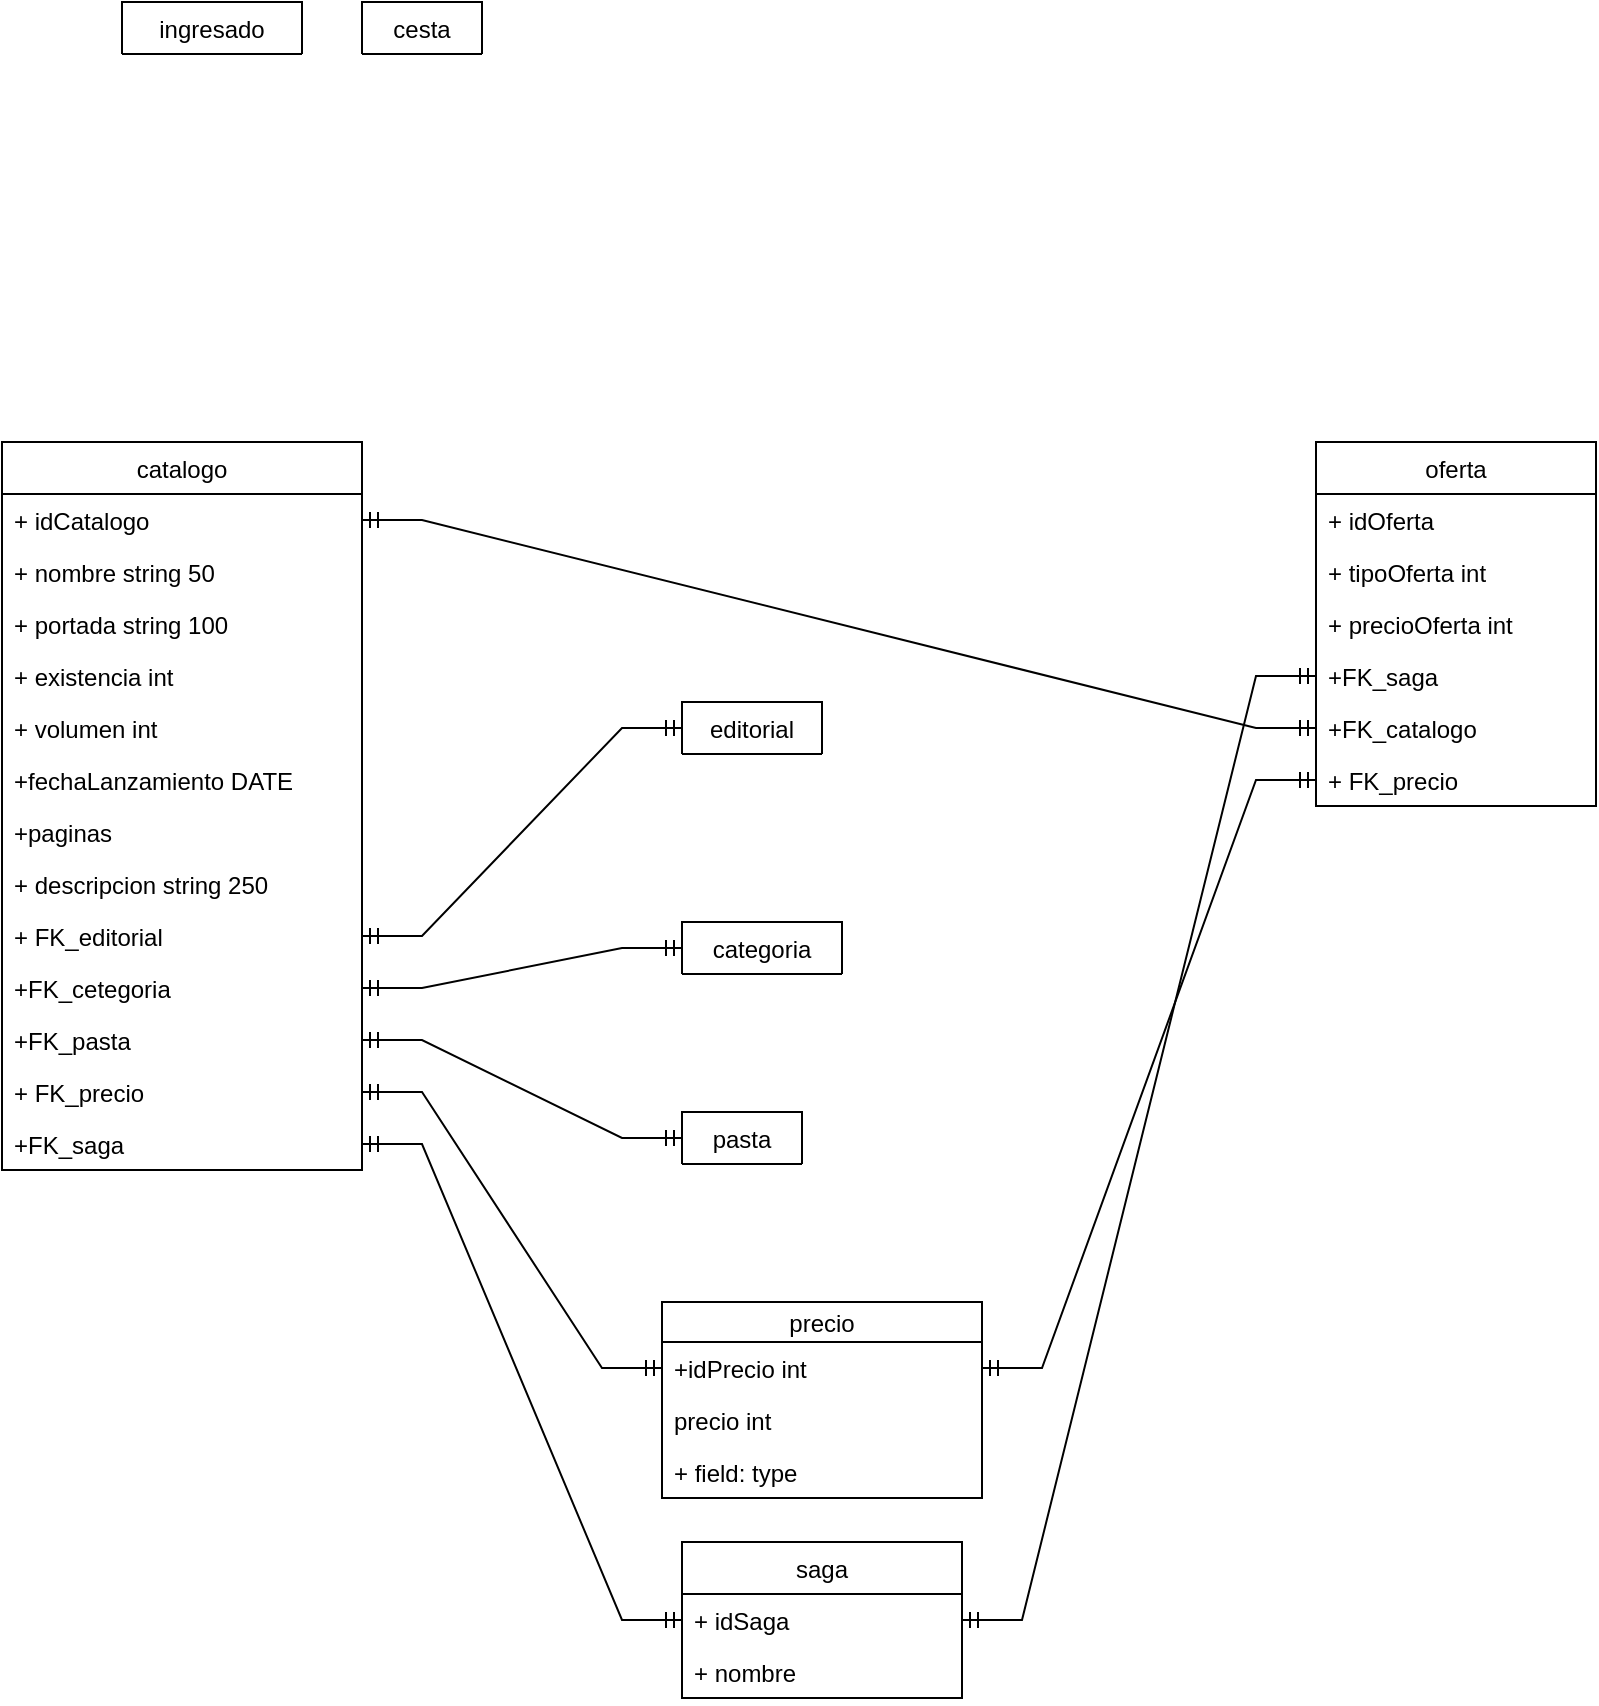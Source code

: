 <mxfile version="16.0.0" type="device"><diagram id="C5RBs43oDa-KdzZeNtuy" name="Page-1"><mxGraphModel dx="1020" dy="1184" grid="1" gridSize="10" guides="1" tooltips="1" connect="1" arrows="1" fold="1" page="1" pageScale="1" pageWidth="827" pageHeight="1169" math="0" shadow="0"><root><mxCell id="WIyWlLk6GJQsqaUBKTNV-0"/><mxCell id="WIyWlLk6GJQsqaUBKTNV-1" parent="WIyWlLk6GJQsqaUBKTNV-0"/><mxCell id="5xjlCGJPCEpD-ldRrUT0-0" value="catalogo" style="swimlane;fontStyle=0;childLayout=stackLayout;horizontal=1;startSize=26;fillColor=none;horizontalStack=0;resizeParent=1;resizeParentMax=0;resizeLast=0;collapsible=1;marginBottom=0;" parent="WIyWlLk6GJQsqaUBKTNV-1" vertex="1"><mxGeometry x="30" y="250" width="180" height="364" as="geometry"/></mxCell><mxCell id="5xjlCGJPCEpD-ldRrUT0-1" value="+ idCatalogo" style="text;strokeColor=none;fillColor=none;align=left;verticalAlign=top;spacingLeft=4;spacingRight=4;overflow=hidden;rotatable=0;points=[[0,0.5],[1,0.5]];portConstraint=eastwest;" parent="5xjlCGJPCEpD-ldRrUT0-0" vertex="1"><mxGeometry y="26" width="180" height="26" as="geometry"/></mxCell><mxCell id="5xjlCGJPCEpD-ldRrUT0-2" value="+ nombre string 50" style="text;strokeColor=none;fillColor=none;align=left;verticalAlign=top;spacingLeft=4;spacingRight=4;overflow=hidden;rotatable=0;points=[[0,0.5],[1,0.5]];portConstraint=eastwest;" parent="5xjlCGJPCEpD-ldRrUT0-0" vertex="1"><mxGeometry y="52" width="180" height="26" as="geometry"/></mxCell><mxCell id="5xjlCGJPCEpD-ldRrUT0-4" value="+ portada string 100" style="text;strokeColor=none;fillColor=none;align=left;verticalAlign=top;spacingLeft=4;spacingRight=4;overflow=hidden;rotatable=0;points=[[0,0.5],[1,0.5]];portConstraint=eastwest;" parent="5xjlCGJPCEpD-ldRrUT0-0" vertex="1"><mxGeometry y="78" width="180" height="26" as="geometry"/></mxCell><mxCell id="5xjlCGJPCEpD-ldRrUT0-19" value="+ existencia int" style="text;strokeColor=none;fillColor=none;align=left;verticalAlign=top;spacingLeft=4;spacingRight=4;overflow=hidden;rotatable=0;points=[[0,0.5],[1,0.5]];portConstraint=eastwest;" parent="5xjlCGJPCEpD-ldRrUT0-0" vertex="1"><mxGeometry y="104" width="180" height="26" as="geometry"/></mxCell><mxCell id="5xjlCGJPCEpD-ldRrUT0-42" value="+ volumen int" style="text;strokeColor=none;fillColor=none;align=left;verticalAlign=top;spacingLeft=4;spacingRight=4;overflow=hidden;rotatable=0;points=[[0,0.5],[1,0.5]];portConstraint=eastwest;" parent="5xjlCGJPCEpD-ldRrUT0-0" vertex="1"><mxGeometry y="130" width="180" height="26" as="geometry"/></mxCell><mxCell id="5xjlCGJPCEpD-ldRrUT0-43" value="+fechaLanzamiento DATE" style="text;strokeColor=none;fillColor=none;align=left;verticalAlign=top;spacingLeft=4;spacingRight=4;overflow=hidden;rotatable=0;points=[[0,0.5],[1,0.5]];portConstraint=eastwest;" parent="5xjlCGJPCEpD-ldRrUT0-0" vertex="1"><mxGeometry y="156" width="180" height="26" as="geometry"/></mxCell><mxCell id="5xjlCGJPCEpD-ldRrUT0-44" value="+paginas" style="text;strokeColor=none;fillColor=none;align=left;verticalAlign=top;spacingLeft=4;spacingRight=4;overflow=hidden;rotatable=0;points=[[0,0.5],[1,0.5]];portConstraint=eastwest;" parent="5xjlCGJPCEpD-ldRrUT0-0" vertex="1"><mxGeometry y="182" width="180" height="26" as="geometry"/></mxCell><mxCell id="5xjlCGJPCEpD-ldRrUT0-20" value="+ descripcion string 250" style="text;strokeColor=none;fillColor=none;align=left;verticalAlign=top;spacingLeft=4;spacingRight=4;overflow=hidden;rotatable=0;points=[[0,0.5],[1,0.5]];portConstraint=eastwest;" parent="5xjlCGJPCEpD-ldRrUT0-0" vertex="1"><mxGeometry y="208" width="180" height="26" as="geometry"/></mxCell><mxCell id="5xjlCGJPCEpD-ldRrUT0-33" value="+ FK_editorial" style="text;strokeColor=none;fillColor=none;align=left;verticalAlign=top;spacingLeft=4;spacingRight=4;overflow=hidden;rotatable=0;points=[[0,0.5],[1,0.5]];portConstraint=eastwest;" parent="5xjlCGJPCEpD-ldRrUT0-0" vertex="1"><mxGeometry y="234" width="180" height="26" as="geometry"/></mxCell><mxCell id="5xjlCGJPCEpD-ldRrUT0-34" value="+FK_cetegoria" style="text;strokeColor=none;fillColor=none;align=left;verticalAlign=top;spacingLeft=4;spacingRight=4;overflow=hidden;rotatable=0;points=[[0,0.5],[1,0.5]];portConstraint=eastwest;" parent="5xjlCGJPCEpD-ldRrUT0-0" vertex="1"><mxGeometry y="260" width="180" height="26" as="geometry"/></mxCell><mxCell id="5xjlCGJPCEpD-ldRrUT0-41" value="+FK_pasta" style="text;strokeColor=none;fillColor=none;align=left;verticalAlign=top;spacingLeft=4;spacingRight=4;overflow=hidden;rotatable=0;points=[[0,0.5],[1,0.5]];portConstraint=eastwest;" parent="5xjlCGJPCEpD-ldRrUT0-0" vertex="1"><mxGeometry y="286" width="180" height="26" as="geometry"/></mxCell><mxCell id="9srOqqsI7WnLpgEwvf1l-5" value="+ FK_precio" style="text;strokeColor=none;fillColor=none;align=left;verticalAlign=top;spacingLeft=4;spacingRight=4;overflow=hidden;rotatable=0;points=[[0,0.5],[1,0.5]];portConstraint=eastwest;" vertex="1" parent="5xjlCGJPCEpD-ldRrUT0-0"><mxGeometry y="312" width="180" height="26" as="geometry"/></mxCell><mxCell id="9srOqqsI7WnLpgEwvf1l-9" value="+FK_saga" style="text;strokeColor=none;fillColor=none;align=left;verticalAlign=top;spacingLeft=4;spacingRight=4;overflow=hidden;rotatable=0;points=[[0,0.5],[1,0.5]];portConstraint=eastwest;" vertex="1" parent="5xjlCGJPCEpD-ldRrUT0-0"><mxGeometry y="338" width="180" height="26" as="geometry"/></mxCell><mxCell id="5xjlCGJPCEpD-ldRrUT0-5" value="oferta" style="swimlane;fontStyle=0;childLayout=stackLayout;horizontal=1;startSize=26;fillColor=none;horizontalStack=0;resizeParent=1;resizeParentMax=0;resizeLast=0;collapsible=1;marginBottom=0;" parent="WIyWlLk6GJQsqaUBKTNV-1" vertex="1"><mxGeometry x="687" y="250" width="140" height="182" as="geometry"/></mxCell><mxCell id="5xjlCGJPCEpD-ldRrUT0-6" value="+ idOferta" style="text;strokeColor=none;fillColor=none;align=left;verticalAlign=top;spacingLeft=4;spacingRight=4;overflow=hidden;rotatable=0;points=[[0,0.5],[1,0.5]];portConstraint=eastwest;" parent="5xjlCGJPCEpD-ldRrUT0-5" vertex="1"><mxGeometry y="26" width="140" height="26" as="geometry"/></mxCell><mxCell id="5xjlCGJPCEpD-ldRrUT0-7" value="+ tipoOferta int" style="text;strokeColor=none;fillColor=none;align=left;verticalAlign=top;spacingLeft=4;spacingRight=4;overflow=hidden;rotatable=0;points=[[0,0.5],[1,0.5]];portConstraint=eastwest;" parent="5xjlCGJPCEpD-ldRrUT0-5" vertex="1"><mxGeometry y="52" width="140" height="26" as="geometry"/></mxCell><mxCell id="5xjlCGJPCEpD-ldRrUT0-8" value="+ precioOferta int" style="text;strokeColor=none;fillColor=none;align=left;verticalAlign=top;spacingLeft=4;spacingRight=4;overflow=hidden;rotatable=0;points=[[0,0.5],[1,0.5]];portConstraint=eastwest;" parent="5xjlCGJPCEpD-ldRrUT0-5" vertex="1"><mxGeometry y="78" width="140" height="26" as="geometry"/></mxCell><mxCell id="9srOqqsI7WnLpgEwvf1l-10" value="+FK_saga" style="text;strokeColor=none;fillColor=none;align=left;verticalAlign=top;spacingLeft=4;spacingRight=4;overflow=hidden;rotatable=0;points=[[0,0.5],[1,0.5]];portConstraint=eastwest;" vertex="1" parent="5xjlCGJPCEpD-ldRrUT0-5"><mxGeometry y="104" width="140" height="26" as="geometry"/></mxCell><mxCell id="5xjlCGJPCEpD-ldRrUT0-18" value="+FK_catalogo" style="text;strokeColor=none;fillColor=none;align=left;verticalAlign=top;spacingLeft=4;spacingRight=4;overflow=hidden;rotatable=0;points=[[0,0.5],[1,0.5]];portConstraint=eastwest;" parent="5xjlCGJPCEpD-ldRrUT0-5" vertex="1"><mxGeometry y="130" width="140" height="26" as="geometry"/></mxCell><mxCell id="9srOqqsI7WnLpgEwvf1l-4" value="+ FK_precio" style="text;strokeColor=none;fillColor=none;align=left;verticalAlign=top;spacingLeft=4;spacingRight=4;overflow=hidden;rotatable=0;points=[[0,0.5],[1,0.5]];portConstraint=eastwest;" vertex="1" parent="5xjlCGJPCEpD-ldRrUT0-5"><mxGeometry y="156" width="140" height="26" as="geometry"/></mxCell><mxCell id="5xjlCGJPCEpD-ldRrUT0-10" value="cesta" style="swimlane;fontStyle=0;childLayout=stackLayout;horizontal=1;startSize=26;fillColor=none;horizontalStack=0;resizeParent=1;resizeParentMax=0;resizeLast=0;collapsible=1;marginBottom=0;" parent="WIyWlLk6GJQsqaUBKTNV-1" vertex="1" collapsed="1"><mxGeometry x="210" y="30" width="60" height="26" as="geometry"><mxRectangle x="140" y="840" width="140" height="104" as="alternateBounds"/></mxGeometry></mxCell><mxCell id="5xjlCGJPCEpD-ldRrUT0-11" value="+ idCesta" style="text;strokeColor=none;fillColor=none;align=left;verticalAlign=top;spacingLeft=4;spacingRight=4;overflow=hidden;rotatable=0;points=[[0,0.5],[1,0.5]];portConstraint=eastwest;" parent="5xjlCGJPCEpD-ldRrUT0-10" vertex="1"><mxGeometry y="26" width="60" height="26" as="geometry"/></mxCell><mxCell id="5xjlCGJPCEpD-ldRrUT0-12" value="+ FKproducto" style="text;strokeColor=none;fillColor=none;align=left;verticalAlign=top;spacingLeft=4;spacingRight=4;overflow=hidden;rotatable=0;points=[[0,0.5],[1,0.5]];portConstraint=eastwest;" parent="5xjlCGJPCEpD-ldRrUT0-10" vertex="1"><mxGeometry y="52" width="60" height="26" as="geometry"/></mxCell><mxCell id="5xjlCGJPCEpD-ldRrUT0-13" value="+ FKpago" style="text;strokeColor=none;fillColor=none;align=left;verticalAlign=top;spacingLeft=4;spacingRight=4;overflow=hidden;rotatable=0;points=[[0,0.5],[1,0.5]];portConstraint=eastwest;" parent="5xjlCGJPCEpD-ldRrUT0-10" vertex="1"><mxGeometry y="78" width="60" height="26" as="geometry"/></mxCell><mxCell id="5xjlCGJPCEpD-ldRrUT0-14" value="ingresado" style="swimlane;fontStyle=0;childLayout=stackLayout;horizontal=1;startSize=26;fillColor=none;horizontalStack=0;resizeParent=1;resizeParentMax=0;resizeLast=0;collapsible=1;marginBottom=0;" parent="WIyWlLk6GJQsqaUBKTNV-1" vertex="1" collapsed="1"><mxGeometry x="90" y="30" width="90" height="26" as="geometry"><mxRectangle x="360" y="350" width="140" height="104" as="alternateBounds"/></mxGeometry></mxCell><mxCell id="5xjlCGJPCEpD-ldRrUT0-15" value="+ idIngresado" style="text;strokeColor=none;fillColor=none;align=left;verticalAlign=top;spacingLeft=4;spacingRight=4;overflow=hidden;rotatable=0;points=[[0,0.5],[1,0.5]];portConstraint=eastwest;" parent="5xjlCGJPCEpD-ldRrUT0-14" vertex="1"><mxGeometry y="26" width="90" height="26" as="geometry"/></mxCell><mxCell id="5xjlCGJPCEpD-ldRrUT0-16" value="+ field: type" style="text;strokeColor=none;fillColor=none;align=left;verticalAlign=top;spacingLeft=4;spacingRight=4;overflow=hidden;rotatable=0;points=[[0,0.5],[1,0.5]];portConstraint=eastwest;" parent="5xjlCGJPCEpD-ldRrUT0-14" vertex="1"><mxGeometry y="52" width="90" height="26" as="geometry"/></mxCell><mxCell id="5xjlCGJPCEpD-ldRrUT0-17" value="+ field: type" style="text;strokeColor=none;fillColor=none;align=left;verticalAlign=top;spacingLeft=4;spacingRight=4;overflow=hidden;rotatable=0;points=[[0,0.5],[1,0.5]];portConstraint=eastwest;" parent="5xjlCGJPCEpD-ldRrUT0-14" vertex="1"><mxGeometry y="78" width="90" height="26" as="geometry"/></mxCell><mxCell id="5xjlCGJPCEpD-ldRrUT0-21" value="editorial" style="swimlane;fontStyle=0;childLayout=stackLayout;horizontal=1;startSize=26;fillColor=none;horizontalStack=0;resizeParent=1;resizeParentMax=0;resizeLast=0;collapsible=1;marginBottom=0;" parent="WIyWlLk6GJQsqaUBKTNV-1" vertex="1" collapsed="1"><mxGeometry x="370" y="380" width="70" height="26" as="geometry"><mxRectangle x="370" y="380" width="140" height="104" as="alternateBounds"/></mxGeometry></mxCell><mxCell id="5xjlCGJPCEpD-ldRrUT0-22" value="+idEditorial" style="text;strokeColor=none;fillColor=none;align=left;verticalAlign=top;spacingLeft=4;spacingRight=4;overflow=hidden;rotatable=0;points=[[0,0.5],[1,0.5]];portConstraint=eastwest;" parent="5xjlCGJPCEpD-ldRrUT0-21" vertex="1"><mxGeometry y="26" width="70" height="26" as="geometry"/></mxCell><mxCell id="5xjlCGJPCEpD-ldRrUT0-23" value="+ nombreEdi" style="text;strokeColor=none;fillColor=none;align=left;verticalAlign=top;spacingLeft=4;spacingRight=4;overflow=hidden;rotatable=0;points=[[0,0.5],[1,0.5]];portConstraint=eastwest;" parent="5xjlCGJPCEpD-ldRrUT0-21" vertex="1"><mxGeometry y="52" width="70" height="26" as="geometry"/></mxCell><mxCell id="5xjlCGJPCEpD-ldRrUT0-24" value="+ idiomaEdi" style="text;strokeColor=none;fillColor=none;align=left;verticalAlign=top;spacingLeft=4;spacingRight=4;overflow=hidden;rotatable=0;points=[[0,0.5],[1,0.5]];portConstraint=eastwest;" parent="5xjlCGJPCEpD-ldRrUT0-21" vertex="1"><mxGeometry y="78" width="70" height="26" as="geometry"/></mxCell><mxCell id="5xjlCGJPCEpD-ldRrUT0-27" value="categoria" style="swimlane;fontStyle=0;childLayout=stackLayout;horizontal=1;startSize=26;fillColor=none;horizontalStack=0;resizeParent=1;resizeParentMax=0;resizeLast=0;collapsible=1;marginBottom=0;" parent="WIyWlLk6GJQsqaUBKTNV-1" vertex="1" collapsed="1"><mxGeometry x="370" y="490" width="80" height="26" as="geometry"><mxRectangle x="370" y="490" width="140" height="78" as="alternateBounds"/></mxGeometry></mxCell><mxCell id="5xjlCGJPCEpD-ldRrUT0-28" value="+ idCategoria" style="text;strokeColor=none;fillColor=none;align=left;verticalAlign=top;spacingLeft=4;spacingRight=4;overflow=hidden;rotatable=0;points=[[0,0.5],[1,0.5]];portConstraint=eastwest;" parent="5xjlCGJPCEpD-ldRrUT0-27" vertex="1"><mxGeometry y="26" width="80" height="26" as="geometry"/></mxCell><mxCell id="5xjlCGJPCEpD-ldRrUT0-29" value="+ genero" style="text;strokeColor=none;fillColor=none;align=left;verticalAlign=top;spacingLeft=4;spacingRight=4;overflow=hidden;rotatable=0;points=[[0,0.5],[1,0.5]];portConstraint=eastwest;" parent="5xjlCGJPCEpD-ldRrUT0-27" vertex="1"><mxGeometry y="52" width="80" height="26" as="geometry"/></mxCell><mxCell id="5xjlCGJPCEpD-ldRrUT0-36" value="pasta" style="swimlane;fontStyle=0;childLayout=stackLayout;horizontal=1;startSize=26;fillColor=none;horizontalStack=0;resizeParent=1;resizeParentMax=0;resizeLast=0;collapsible=1;marginBottom=0;" parent="WIyWlLk6GJQsqaUBKTNV-1" vertex="1" collapsed="1"><mxGeometry x="370" y="585" width="60" height="26" as="geometry"><mxRectangle x="370" y="585" width="140" height="78" as="alternateBounds"/></mxGeometry></mxCell><mxCell id="5xjlCGJPCEpD-ldRrUT0-40" value="+idPasta" style="text;strokeColor=none;fillColor=none;align=left;verticalAlign=top;spacingLeft=4;spacingRight=4;overflow=hidden;rotatable=0;points=[[0,0.5],[1,0.5]];portConstraint=eastwest;" parent="5xjlCGJPCEpD-ldRrUT0-36" vertex="1"><mxGeometry y="26" width="60" height="26" as="geometry"/></mxCell><mxCell id="5xjlCGJPCEpD-ldRrUT0-26" value="+ tipoPasta" style="text;strokeColor=none;fillColor=none;align=left;verticalAlign=top;spacingLeft=4;spacingRight=4;overflow=hidden;rotatable=0;points=[[0,0.5],[1,0.5]];portConstraint=eastwest;" parent="5xjlCGJPCEpD-ldRrUT0-36" vertex="1"><mxGeometry y="52" width="60" height="26" as="geometry"/></mxCell><mxCell id="9srOqqsI7WnLpgEwvf1l-0" value="precio" style="swimlane;fontStyle=0;childLayout=stackLayout;horizontal=1;startSize=20;fillColor=none;horizontalStack=0;resizeParent=1;resizeParentMax=0;resizeLast=0;collapsible=1;marginBottom=0;" vertex="1" parent="WIyWlLk6GJQsqaUBKTNV-1"><mxGeometry x="360" y="680" width="160" height="98" as="geometry"/></mxCell><mxCell id="9srOqqsI7WnLpgEwvf1l-1" value="+idPrecio int" style="text;strokeColor=none;fillColor=none;align=left;verticalAlign=top;spacingLeft=4;spacingRight=4;overflow=hidden;rotatable=0;points=[[0,0.5],[1,0.5]];portConstraint=eastwest;" vertex="1" parent="9srOqqsI7WnLpgEwvf1l-0"><mxGeometry y="20" width="160" height="26" as="geometry"/></mxCell><mxCell id="9srOqqsI7WnLpgEwvf1l-2" value="precio int" style="text;strokeColor=none;fillColor=none;align=left;verticalAlign=top;spacingLeft=4;spacingRight=4;overflow=hidden;rotatable=0;points=[[0,0.5],[1,0.5]];portConstraint=eastwest;" vertex="1" parent="9srOqqsI7WnLpgEwvf1l-0"><mxGeometry y="46" width="160" height="26" as="geometry"/></mxCell><mxCell id="9srOqqsI7WnLpgEwvf1l-3" value="+ field: type" style="text;strokeColor=none;fillColor=none;align=left;verticalAlign=top;spacingLeft=4;spacingRight=4;overflow=hidden;rotatable=0;points=[[0,0.5],[1,0.5]];portConstraint=eastwest;" vertex="1" parent="9srOqqsI7WnLpgEwvf1l-0"><mxGeometry y="72" width="160" height="26" as="geometry"/></mxCell><mxCell id="9srOqqsI7WnLpgEwvf1l-6" value="saga" style="swimlane;fontStyle=0;childLayout=stackLayout;horizontal=1;startSize=26;fillColor=none;horizontalStack=0;resizeParent=1;resizeParentMax=0;resizeLast=0;collapsible=1;marginBottom=0;" vertex="1" parent="WIyWlLk6GJQsqaUBKTNV-1"><mxGeometry x="370" y="800" width="140" height="78" as="geometry"/></mxCell><mxCell id="9srOqqsI7WnLpgEwvf1l-7" value="+ idSaga" style="text;strokeColor=none;fillColor=none;align=left;verticalAlign=top;spacingLeft=4;spacingRight=4;overflow=hidden;rotatable=0;points=[[0,0.5],[1,0.5]];portConstraint=eastwest;" vertex="1" parent="9srOqqsI7WnLpgEwvf1l-6"><mxGeometry y="26" width="140" height="26" as="geometry"/></mxCell><mxCell id="9srOqqsI7WnLpgEwvf1l-8" value="+ nombre" style="text;strokeColor=none;fillColor=none;align=left;verticalAlign=top;spacingLeft=4;spacingRight=4;overflow=hidden;rotatable=0;points=[[0,0.5],[1,0.5]];portConstraint=eastwest;" vertex="1" parent="9srOqqsI7WnLpgEwvf1l-6"><mxGeometry y="52" width="140" height="26" as="geometry"/></mxCell><mxCell id="9srOqqsI7WnLpgEwvf1l-11" value="" style="edgeStyle=entityRelationEdgeStyle;fontSize=12;html=1;endArrow=ERmandOne;startArrow=ERmandOne;rounded=0;exitX=1;exitY=0.5;exitDx=0;exitDy=0;entryX=0;entryY=0.5;entryDx=0;entryDy=0;" edge="1" parent="WIyWlLk6GJQsqaUBKTNV-1" source="9srOqqsI7WnLpgEwvf1l-5" target="9srOqqsI7WnLpgEwvf1l-1"><mxGeometry width="100" height="100" relative="1" as="geometry"><mxPoint x="314" y="614" as="sourcePoint"/><mxPoint x="414" y="514" as="targetPoint"/></mxGeometry></mxCell><mxCell id="9srOqqsI7WnLpgEwvf1l-12" value="" style="edgeStyle=entityRelationEdgeStyle;fontSize=12;html=1;endArrow=ERmandOne;startArrow=ERmandOne;rounded=0;" edge="1" parent="WIyWlLk6GJQsqaUBKTNV-1" source="5xjlCGJPCEpD-ldRrUT0-34" target="5xjlCGJPCEpD-ldRrUT0-28"><mxGeometry width="100" height="100" relative="1" as="geometry"><mxPoint x="100" y="868" as="sourcePoint"/><mxPoint x="340" y="609" as="targetPoint"/></mxGeometry></mxCell><mxCell id="9srOqqsI7WnLpgEwvf1l-13" value="" style="edgeStyle=entityRelationEdgeStyle;fontSize=12;html=1;endArrow=ERmandOne;startArrow=ERmandOne;rounded=0;" edge="1" parent="WIyWlLk6GJQsqaUBKTNV-1" source="5xjlCGJPCEpD-ldRrUT0-33" target="5xjlCGJPCEpD-ldRrUT0-22"><mxGeometry width="100" height="100" relative="1" as="geometry"><mxPoint x="110" y="902" as="sourcePoint"/><mxPoint x="260" y="750" as="targetPoint"/></mxGeometry></mxCell><mxCell id="9srOqqsI7WnLpgEwvf1l-14" value="" style="edgeStyle=entityRelationEdgeStyle;fontSize=12;html=1;endArrow=ERmandOne;startArrow=ERmandOne;rounded=0;" edge="1" parent="WIyWlLk6GJQsqaUBKTNV-1" source="5xjlCGJPCEpD-ldRrUT0-41" target="5xjlCGJPCEpD-ldRrUT0-40"><mxGeometry width="100" height="100" relative="1" as="geometry"><mxPoint x="240" y="605" as="sourcePoint"/><mxPoint x="390" y="453" as="targetPoint"/></mxGeometry></mxCell><mxCell id="9srOqqsI7WnLpgEwvf1l-15" value="" style="edgeStyle=entityRelationEdgeStyle;fontSize=12;html=1;endArrow=ERmandOne;startArrow=ERmandOne;rounded=0;" edge="1" parent="WIyWlLk6GJQsqaUBKTNV-1" source="9srOqqsI7WnLpgEwvf1l-9" target="9srOqqsI7WnLpgEwvf1l-7"><mxGeometry width="100" height="100" relative="1" as="geometry"><mxPoint x="250" y="615" as="sourcePoint"/><mxPoint x="400" y="463" as="targetPoint"/></mxGeometry></mxCell><mxCell id="9srOqqsI7WnLpgEwvf1l-16" value="" style="edgeStyle=entityRelationEdgeStyle;fontSize=12;html=1;endArrow=ERmandOne;startArrow=ERmandOne;rounded=0;" edge="1" parent="WIyWlLk6GJQsqaUBKTNV-1" source="9srOqqsI7WnLpgEwvf1l-7" target="9srOqqsI7WnLpgEwvf1l-10"><mxGeometry width="100" height="100" relative="1" as="geometry"><mxPoint x="640" y="952" as="sourcePoint"/><mxPoint x="790" y="800" as="targetPoint"/></mxGeometry></mxCell><mxCell id="9srOqqsI7WnLpgEwvf1l-17" value="" style="edgeStyle=entityRelationEdgeStyle;fontSize=12;html=1;endArrow=ERmandOne;startArrow=ERmandOne;rounded=0;" edge="1" parent="WIyWlLk6GJQsqaUBKTNV-1" source="9srOqqsI7WnLpgEwvf1l-1" target="9srOqqsI7WnLpgEwvf1l-4"><mxGeometry width="100" height="100" relative="1" as="geometry"><mxPoint x="270" y="635" as="sourcePoint"/><mxPoint x="420" y="483" as="targetPoint"/></mxGeometry></mxCell><mxCell id="9srOqqsI7WnLpgEwvf1l-18" value="" style="edgeStyle=entityRelationEdgeStyle;fontSize=12;html=1;endArrow=ERmandOne;startArrow=ERmandOne;rounded=0;" edge="1" parent="WIyWlLk6GJQsqaUBKTNV-1" source="5xjlCGJPCEpD-ldRrUT0-1" target="5xjlCGJPCEpD-ldRrUT0-18"><mxGeometry width="100" height="100" relative="1" as="geometry"><mxPoint x="280" y="645" as="sourcePoint"/><mxPoint x="430" y="493" as="targetPoint"/></mxGeometry></mxCell></root></mxGraphModel></diagram></mxfile>